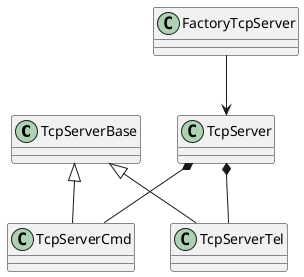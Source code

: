 @startuml
TcpServerBase <|-- TcpServerCmd
TcpServerBase <|-- TcpServerTel
TcpServer *-- TcpServerCmd
TcpServer *-- TcpServerTel
FactoryTcpServer --> TcpServer
@enduml
